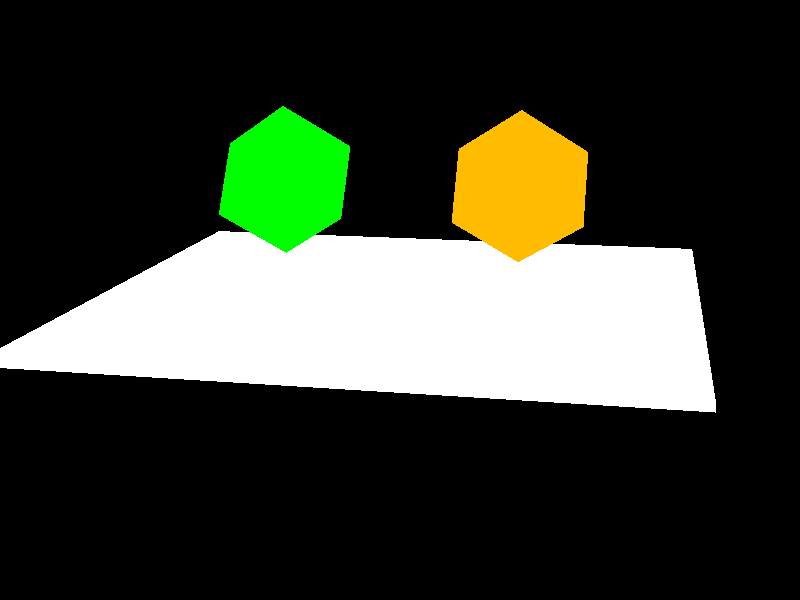 #include "colors.inc"
#include "shapes.inc"
#include "shapes2.inc"
#include "consts.inc"
#include "glass.inc"
#include "textures.inc"

background { Black }

camera {
  location <4, 5, -20>
  look_at <0, 0, 0> 
  angle 36
  rotate y*-360*clock
}

light_source {
	<1000, 1000, 0> White
} 
/*
plane { y , 0
	pigment {
		White
		//checker colour Black colour White
		//scale 5
	}
	finish {
		ambient 0.2
		diffuse 0.8
	}
}
*/
box {
	<5.0, 0, 5.0> <-5.0, 0.1, -5.0>
	pigment { White }
}

object{
 	Icosahedron
	translate -2*x
	translate +2*y
	pigment { Green filter 0.8 }
	hollow
	interior{ ior Diamond_Ior } //Plexiglas_Ior
	rotate y*360*clock
}

object{
 	Icosahedron
	translate +2*x
	translate +2*y
	pigment { Col_Glass_Orange }
	hollow
	interior{ ior Diamond_Ior }
	rotate y*360*clock
}
